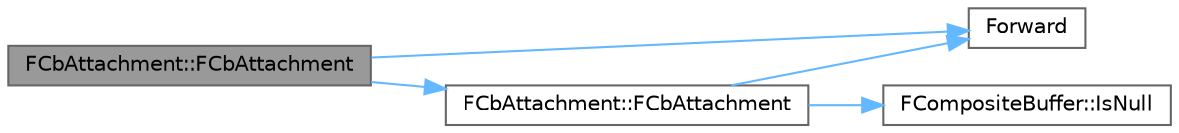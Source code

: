 digraph "FCbAttachment::FCbAttachment"
{
 // INTERACTIVE_SVG=YES
 // LATEX_PDF_SIZE
  bgcolor="transparent";
  edge [fontname=Helvetica,fontsize=10,labelfontname=Helvetica,labelfontsize=10];
  node [fontname=Helvetica,fontsize=10,shape=box,height=0.2,width=0.4];
  rankdir="LR";
  Node1 [id="Node000001",label="FCbAttachment::FCbAttachment",height=0.2,width=0.4,color="gray40", fillcolor="grey60", style="filled", fontcolor="black",tooltip=" "];
  Node1 -> Node2 [id="edge1_Node000001_Node000002",color="steelblue1",style="solid",tooltip=" "];
  Node2 [id="Node000002",label="FCbAttachment::FCbAttachment",height=0.2,width=0.4,color="grey40", fillcolor="white", style="filled",URL="$dd/d6d/classFCbAttachment.html#a58c407cf6905c313db3e1057c1daa8d6",tooltip=" "];
  Node2 -> Node3 [id="edge2_Node000002_Node000003",color="steelblue1",style="solid",tooltip=" "];
  Node3 [id="Node000003",label="Forward",height=0.2,width=0.4,color="grey40", fillcolor="white", style="filled",URL="$d4/d24/UnrealTemplate_8h.html#a68f280c1d561a8899a1e9e3ea8405d00",tooltip="Forward will cast a reference to an rvalue reference."];
  Node2 -> Node4 [id="edge3_Node000002_Node000004",color="steelblue1",style="solid",tooltip=" "];
  Node4 [id="Node000004",label="FCompositeBuffer::IsNull",height=0.2,width=0.4,color="grey40", fillcolor="white", style="filled",URL="$d3/d5b/classFCompositeBuffer.html#ada244cd712145dd21e3cfb8cf0911e45",tooltip="Returns true if the composite buffer is null."];
  Node1 -> Node3 [id="edge4_Node000001_Node000003",color="steelblue1",style="solid",tooltip=" "];
}
